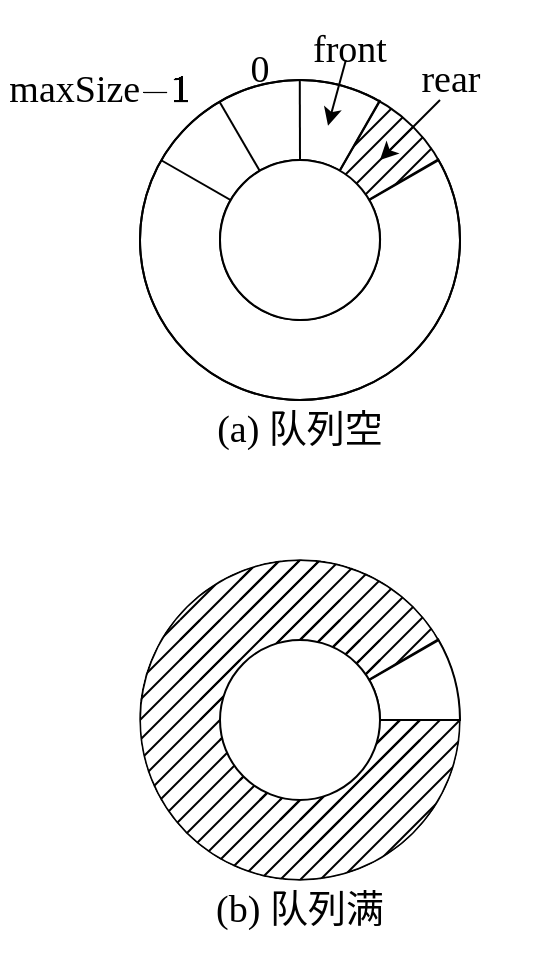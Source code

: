 <mxfile>
    <diagram id="TXBD-LZY1iGdPi2Dcbin" name="第 1 页">
        <mxGraphModel dx="793" dy="516" grid="1" gridSize="10" guides="1" tooltips="1" connect="1" arrows="1" fold="1" page="1" pageScale="1" pageWidth="827" pageHeight="1169" math="1" shadow="0">
            <root>
                <mxCell id="0"/>
                <mxCell id="HluPISO-prluZnNnP8vA-9" value="未命名图层" parent="0"/>
                <mxCell id="HluPISO-prluZnNnP8vA-194" value="" style="ellipse;whiteSpace=wrap;html=1;aspect=fixed;fillColor=none;fontSize=19;fontFamily=Times New Roman;" parent="HluPISO-prluZnNnP8vA-9" vertex="1">
                    <mxGeometry x="320" y="520" width="160" height="160" as="geometry"/>
                </mxCell>
                <mxCell id="HluPISO-prluZnNnP8vA-10" value="" style="endArrow=none;html=1;rounded=0;fontSize=19;fontFamily=Times New Roman;" parent="HluPISO-prluZnNnP8vA-9" edge="1">
                    <mxGeometry width="50" height="50" relative="1" as="geometry">
                        <mxPoint x="380" y="290" as="sourcePoint"/>
                        <mxPoint x="420" y="250" as="targetPoint"/>
                    </mxGeometry>
                </mxCell>
                <mxCell id="HluPISO-prluZnNnP8vA-11" value="" style="endArrow=none;html=1;rounded=0;fontSize=19;fontFamily=Times New Roman;" parent="HluPISO-prluZnNnP8vA-9" edge="1">
                    <mxGeometry width="50" height="50" relative="1" as="geometry">
                        <mxPoint x="380" y="300" as="sourcePoint"/>
                        <mxPoint x="430" y="250" as="targetPoint"/>
                    </mxGeometry>
                </mxCell>
                <mxCell id="HluPISO-prluZnNnP8vA-12" value="" style="endArrow=none;html=1;rounded=0;fontSize=19;fontFamily=Times New Roman;" parent="HluPISO-prluZnNnP8vA-9" edge="1">
                    <mxGeometry width="50" height="50" relative="1" as="geometry">
                        <mxPoint x="380" y="310" as="sourcePoint"/>
                        <mxPoint x="440" y="250" as="targetPoint"/>
                        <Array as="points">
                            <mxPoint x="410" y="280"/>
                        </Array>
                    </mxGeometry>
                </mxCell>
                <mxCell id="HluPISO-prluZnNnP8vA-13" value="" style="endArrow=none;html=1;rounded=0;fontSize=19;fontFamily=Times New Roman;" parent="HluPISO-prluZnNnP8vA-9" edge="1">
                    <mxGeometry width="50" height="50" relative="1" as="geometry">
                        <mxPoint x="380" y="320" as="sourcePoint"/>
                        <mxPoint x="440" y="260" as="targetPoint"/>
                        <Array as="points">
                            <mxPoint x="410" y="290"/>
                        </Array>
                    </mxGeometry>
                </mxCell>
                <mxCell id="HluPISO-prluZnNnP8vA-14" value="" style="endArrow=none;html=1;rounded=0;fontSize=19;fontFamily=Times New Roman;" parent="HluPISO-prluZnNnP8vA-9" edge="1">
                    <mxGeometry width="50" height="50" relative="1" as="geometry">
                        <mxPoint x="390" y="320" as="sourcePoint"/>
                        <mxPoint x="450" y="260" as="targetPoint"/>
                        <Array as="points">
                            <mxPoint x="420" y="290"/>
                        </Array>
                    </mxGeometry>
                </mxCell>
                <mxCell id="HluPISO-prluZnNnP8vA-15" value="" style="endArrow=none;html=1;rounded=0;fontSize=19;fontFamily=Times New Roman;" parent="HluPISO-prluZnNnP8vA-9" edge="1">
                    <mxGeometry width="50" height="50" relative="1" as="geometry">
                        <mxPoint x="390" y="330" as="sourcePoint"/>
                        <mxPoint x="450" y="270" as="targetPoint"/>
                        <Array as="points">
                            <mxPoint x="420" y="300"/>
                        </Array>
                    </mxGeometry>
                </mxCell>
                <mxCell id="HluPISO-prluZnNnP8vA-16" value="" style="endArrow=none;html=1;rounded=0;fontSize=19;fontFamily=Times New Roman;" parent="HluPISO-prluZnNnP8vA-9" edge="1">
                    <mxGeometry width="50" height="50" relative="1" as="geometry">
                        <mxPoint x="390" y="340" as="sourcePoint"/>
                        <mxPoint x="450" y="280" as="targetPoint"/>
                        <Array as="points">
                            <mxPoint x="420" y="310"/>
                        </Array>
                    </mxGeometry>
                </mxCell>
                <mxCell id="HluPISO-prluZnNnP8vA-17" value="" style="endArrow=none;html=1;rounded=0;fontSize=19;fontFamily=Times New Roman;" parent="HluPISO-prluZnNnP8vA-9" edge="1">
                    <mxGeometry width="50" height="50" relative="1" as="geometry">
                        <mxPoint x="400" y="340" as="sourcePoint"/>
                        <mxPoint x="460" y="280" as="targetPoint"/>
                        <Array as="points">
                            <mxPoint x="430" y="310"/>
                        </Array>
                    </mxGeometry>
                </mxCell>
                <mxCell id="HluPISO-prluZnNnP8vA-18" value="" style="endArrow=none;html=1;rounded=0;fontSize=19;fontFamily=Times New Roman;" parent="HluPISO-prluZnNnP8vA-9" edge="1">
                    <mxGeometry width="50" height="50" relative="1" as="geometry">
                        <mxPoint x="400" y="350" as="sourcePoint"/>
                        <mxPoint x="460" y="290" as="targetPoint"/>
                        <Array as="points">
                            <mxPoint x="430" y="320"/>
                        </Array>
                    </mxGeometry>
                </mxCell>
                <mxCell id="HluPISO-prluZnNnP8vA-19" value="" style="endArrow=none;html=1;rounded=0;fontSize=19;fontFamily=Times New Roman;" parent="HluPISO-prluZnNnP8vA-9" edge="1">
                    <mxGeometry width="50" height="50" relative="1" as="geometry">
                        <mxPoint x="410" y="350" as="sourcePoint"/>
                        <mxPoint x="470" y="290" as="targetPoint"/>
                        <Array as="points">
                            <mxPoint x="440" y="320"/>
                        </Array>
                    </mxGeometry>
                </mxCell>
                <mxCell id="HluPISO-prluZnNnP8vA-20" value="" style="endArrow=none;html=1;rounded=0;fontSize=19;fontFamily=Times New Roman;" parent="HluPISO-prluZnNnP8vA-9" edge="1">
                    <mxGeometry width="50" height="50" relative="1" as="geometry">
                        <mxPoint x="410" y="360" as="sourcePoint"/>
                        <mxPoint x="470" y="300" as="targetPoint"/>
                        <Array as="points">
                            <mxPoint x="440" y="330"/>
                        </Array>
                    </mxGeometry>
                </mxCell>
                <mxCell id="HluPISO-prluZnNnP8vA-21" value="" style="endArrow=none;html=1;rounded=0;fontSize=19;fontFamily=Times New Roman;" parent="HluPISO-prluZnNnP8vA-9" edge="1">
                    <mxGeometry width="50" height="50" relative="1" as="geometry">
                        <mxPoint x="410" y="370" as="sourcePoint"/>
                        <mxPoint x="470" y="310" as="targetPoint"/>
                        <Array as="points">
                            <mxPoint x="440" y="340"/>
                        </Array>
                    </mxGeometry>
                </mxCell>
                <mxCell id="HluPISO-prluZnNnP8vA-22" value="" style="endArrow=none;html=1;rounded=0;fontSize=19;fontFamily=Times New Roman;" parent="HluPISO-prluZnNnP8vA-9" edge="1">
                    <mxGeometry width="50" height="50" relative="1" as="geometry">
                        <mxPoint x="420" y="370" as="sourcePoint"/>
                        <mxPoint x="480" y="310" as="targetPoint"/>
                        <Array as="points">
                            <mxPoint x="450" y="340"/>
                        </Array>
                    </mxGeometry>
                </mxCell>
                <mxCell id="HluPISO-prluZnNnP8vA-23" value="" style="endArrow=none;html=1;rounded=0;fontSize=19;fontFamily=Times New Roman;" parent="HluPISO-prluZnNnP8vA-9" edge="1">
                    <mxGeometry width="50" height="50" relative="1" as="geometry">
                        <mxPoint x="420" y="380" as="sourcePoint"/>
                        <mxPoint x="480" y="320" as="targetPoint"/>
                        <Array as="points">
                            <mxPoint x="450" y="350"/>
                        </Array>
                    </mxGeometry>
                </mxCell>
                <mxCell id="HluPISO-prluZnNnP8vA-24" value="" style="endArrow=none;html=1;rounded=0;fontSize=19;fontFamily=Times New Roman;" parent="HluPISO-prluZnNnP8vA-9" edge="1">
                    <mxGeometry width="50" height="50" relative="1" as="geometry">
                        <mxPoint x="440" y="370" as="sourcePoint"/>
                        <mxPoint x="500" y="310" as="targetPoint"/>
                        <Array as="points">
                            <mxPoint x="470" y="340"/>
                        </Array>
                    </mxGeometry>
                </mxCell>
                <mxCell id="HluPISO-prluZnNnP8vA-25" value="" style="endArrow=none;html=1;rounded=0;fontSize=19;fontFamily=Times New Roman;" parent="HluPISO-prluZnNnP8vA-9" edge="1">
                    <mxGeometry width="50" height="50" relative="1" as="geometry">
                        <mxPoint x="430" y="390" as="sourcePoint"/>
                        <mxPoint x="490" y="330" as="targetPoint"/>
                        <Array as="points">
                            <mxPoint x="460" y="360"/>
                        </Array>
                    </mxGeometry>
                </mxCell>
                <mxCell id="HluPISO-prluZnNnP8vA-26" value="" style="endArrow=none;html=1;rounded=0;fontSize=19;fontFamily=Times New Roman;" parent="HluPISO-prluZnNnP8vA-9" edge="1">
                    <mxGeometry width="50" height="50" relative="1" as="geometry">
                        <mxPoint x="440" y="390" as="sourcePoint"/>
                        <mxPoint x="500" y="330" as="targetPoint"/>
                        <Array as="points">
                            <mxPoint x="470" y="360"/>
                        </Array>
                    </mxGeometry>
                </mxCell>
                <mxCell id="HluPISO-prluZnNnP8vA-27" value="" style="endArrow=none;html=1;rounded=0;fontSize=19;fontFamily=Times New Roman;" parent="HluPISO-prluZnNnP8vA-9" edge="1">
                    <mxGeometry width="50" height="50" relative="1" as="geometry">
                        <mxPoint x="440" y="400" as="sourcePoint"/>
                        <mxPoint x="500" y="340" as="targetPoint"/>
                        <Array as="points">
                            <mxPoint x="470" y="370"/>
                        </Array>
                    </mxGeometry>
                </mxCell>
                <mxCell id="HluPISO-prluZnNnP8vA-28" value="" style="endArrow=none;html=1;rounded=0;fontSize=19;fontFamily=Times New Roman;" parent="HluPISO-prluZnNnP8vA-9" edge="1">
                    <mxGeometry width="50" height="50" relative="1" as="geometry">
                        <mxPoint x="450" y="400" as="sourcePoint"/>
                        <mxPoint x="500" y="350" as="targetPoint"/>
                        <Array as="points">
                            <mxPoint x="470" y="380"/>
                        </Array>
                    </mxGeometry>
                </mxCell>
                <mxCell id="HluPISO-prluZnNnP8vA-29" value="" style="endArrow=none;html=1;rounded=0;fontSize=19;fontFamily=Times New Roman;" parent="HluPISO-prluZnNnP8vA-9" edge="1">
                    <mxGeometry width="50" height="50" relative="1" as="geometry">
                        <mxPoint x="460" y="400" as="sourcePoint"/>
                        <mxPoint x="500" y="360" as="targetPoint"/>
                        <Array as="points">
                            <mxPoint x="470" y="390"/>
                        </Array>
                    </mxGeometry>
                </mxCell>
                <mxCell id="HluPISO-prluZnNnP8vA-30" value="" style="endArrow=none;html=1;rounded=0;fontSize=19;fontFamily=Times New Roman;" parent="HluPISO-prluZnNnP8vA-9" edge="1">
                    <mxGeometry width="50" height="50" relative="1" as="geometry">
                        <mxPoint x="410" y="370" as="sourcePoint"/>
                        <mxPoint x="410" y="370" as="targetPoint"/>
                        <Array as="points"/>
                    </mxGeometry>
                </mxCell>
                <mxCell id="HluPISO-prluZnNnP8vA-33" value="" style="verticalLabelPosition=bottom;verticalAlign=top;html=1;shape=mxgraph.basic.donut;dx=39.67;strokeColor=none;fontSize=19;fontFamily=Times New Roman;" parent="HluPISO-prluZnNnP8vA-9" vertex="1">
                    <mxGeometry x="280" y="240" width="240" height="240" as="geometry"/>
                </mxCell>
                <mxCell id="HluPISO-prluZnNnP8vA-34" value="" style="verticalLabelPosition=bottom;verticalAlign=top;html=1;shape=mxgraph.basic.partConcEllipse;startAngle=0.166;endAngle=0.083;arcWidth=0.5;fontSize=19;fontFamily=Times New Roman;" parent="HluPISO-prluZnNnP8vA-9" vertex="1">
                    <mxGeometry x="320" y="280" width="160" height="160" as="geometry"/>
                </mxCell>
                <mxCell id="HluPISO-prluZnNnP8vA-75" value="" style="endArrow=none;html=1;rounded=0;fontSize=19;fontFamily=Times New Roman;" parent="HluPISO-prluZnNnP8vA-9" edge="1">
                    <mxGeometry width="50" height="50" relative="1" as="geometry">
                        <mxPoint x="300" y="590" as="sourcePoint"/>
                        <mxPoint x="340" y="550" as="targetPoint"/>
                    </mxGeometry>
                </mxCell>
                <mxCell id="HluPISO-prluZnNnP8vA-76" value="" style="endArrow=none;html=1;rounded=0;fontSize=19;fontFamily=Times New Roman;" parent="HluPISO-prluZnNnP8vA-9" edge="1">
                    <mxGeometry width="50" height="50" relative="1" as="geometry">
                        <mxPoint x="300" y="600" as="sourcePoint"/>
                        <mxPoint x="350" y="550" as="targetPoint"/>
                    </mxGeometry>
                </mxCell>
                <mxCell id="HluPISO-prluZnNnP8vA-77" value="" style="endArrow=none;html=1;rounded=0;fontSize=19;fontFamily=Times New Roman;" parent="HluPISO-prluZnNnP8vA-9" edge="1">
                    <mxGeometry width="50" height="50" relative="1" as="geometry">
                        <mxPoint x="300" y="610" as="sourcePoint"/>
                        <mxPoint x="360" y="550" as="targetPoint"/>
                        <Array as="points">
                            <mxPoint x="330" y="580"/>
                        </Array>
                    </mxGeometry>
                </mxCell>
                <mxCell id="HluPISO-prluZnNnP8vA-78" value="" style="endArrow=none;html=1;rounded=0;fontSize=19;fontFamily=Times New Roman;" parent="HluPISO-prluZnNnP8vA-9" edge="1">
                    <mxGeometry width="50" height="50" relative="1" as="geometry">
                        <mxPoint x="300" y="620" as="sourcePoint"/>
                        <mxPoint x="360" y="560" as="targetPoint"/>
                        <Array as="points">
                            <mxPoint x="330" y="590"/>
                        </Array>
                    </mxGeometry>
                </mxCell>
                <mxCell id="HluPISO-prluZnNnP8vA-79" value="" style="endArrow=none;html=1;rounded=0;fontSize=19;fontFamily=Times New Roman;" parent="HluPISO-prluZnNnP8vA-9" edge="1">
                    <mxGeometry width="50" height="50" relative="1" as="geometry">
                        <mxPoint x="310" y="620" as="sourcePoint"/>
                        <mxPoint x="370" y="560" as="targetPoint"/>
                        <Array as="points">
                            <mxPoint x="340" y="590"/>
                        </Array>
                    </mxGeometry>
                </mxCell>
                <mxCell id="HluPISO-prluZnNnP8vA-80" value="" style="endArrow=none;html=1;rounded=0;fontSize=19;fontFamily=Times New Roman;" parent="HluPISO-prluZnNnP8vA-9" edge="1">
                    <mxGeometry width="50" height="50" relative="1" as="geometry">
                        <mxPoint x="310" y="630" as="sourcePoint"/>
                        <mxPoint x="370" y="570" as="targetPoint"/>
                        <Array as="points">
                            <mxPoint x="340" y="600"/>
                        </Array>
                    </mxGeometry>
                </mxCell>
                <mxCell id="HluPISO-prluZnNnP8vA-81" value="" style="endArrow=none;html=1;rounded=0;fontSize=19;fontFamily=Times New Roman;" parent="HluPISO-prluZnNnP8vA-9" edge="1">
                    <mxGeometry width="50" height="50" relative="1" as="geometry">
                        <mxPoint x="310" y="640" as="sourcePoint"/>
                        <mxPoint x="370" y="580" as="targetPoint"/>
                        <Array as="points">
                            <mxPoint x="340" y="610"/>
                        </Array>
                    </mxGeometry>
                </mxCell>
                <mxCell id="HluPISO-prluZnNnP8vA-82" value="" style="endArrow=none;html=1;rounded=0;fontSize=19;fontFamily=Times New Roman;" parent="HluPISO-prluZnNnP8vA-9" edge="1">
                    <mxGeometry width="50" height="50" relative="1" as="geometry">
                        <mxPoint x="320" y="640" as="sourcePoint"/>
                        <mxPoint x="380" y="580" as="targetPoint"/>
                        <Array as="points">
                            <mxPoint x="350" y="610"/>
                        </Array>
                    </mxGeometry>
                </mxCell>
                <mxCell id="HluPISO-prluZnNnP8vA-83" value="" style="endArrow=none;html=1;rounded=0;fontSize=19;fontFamily=Times New Roman;" parent="HluPISO-prluZnNnP8vA-9" edge="1">
                    <mxGeometry width="50" height="50" relative="1" as="geometry">
                        <mxPoint x="320" y="650" as="sourcePoint"/>
                        <mxPoint x="380" y="590" as="targetPoint"/>
                        <Array as="points">
                            <mxPoint x="350" y="620"/>
                        </Array>
                    </mxGeometry>
                </mxCell>
                <mxCell id="HluPISO-prluZnNnP8vA-84" value="" style="endArrow=none;html=1;rounded=0;fontSize=19;fontFamily=Times New Roman;" parent="HluPISO-prluZnNnP8vA-9" edge="1">
                    <mxGeometry width="50" height="50" relative="1" as="geometry">
                        <mxPoint x="330" y="650" as="sourcePoint"/>
                        <mxPoint x="390" y="590" as="targetPoint"/>
                        <Array as="points">
                            <mxPoint x="360" y="620"/>
                        </Array>
                    </mxGeometry>
                </mxCell>
                <mxCell id="HluPISO-prluZnNnP8vA-85" value="" style="endArrow=none;html=1;rounded=0;fontSize=19;fontFamily=Times New Roman;" parent="HluPISO-prluZnNnP8vA-9" edge="1">
                    <mxGeometry width="50" height="50" relative="1" as="geometry">
                        <mxPoint x="330" y="660" as="sourcePoint"/>
                        <mxPoint x="390" y="600" as="targetPoint"/>
                        <Array as="points">
                            <mxPoint x="360" y="630"/>
                        </Array>
                    </mxGeometry>
                </mxCell>
                <mxCell id="HluPISO-prluZnNnP8vA-86" value="" style="endArrow=none;html=1;rounded=0;fontSize=19;fontFamily=Times New Roman;" parent="HluPISO-prluZnNnP8vA-9" edge="1">
                    <mxGeometry width="50" height="50" relative="1" as="geometry">
                        <mxPoint x="330" y="670" as="sourcePoint"/>
                        <mxPoint x="390" y="610" as="targetPoint"/>
                        <Array as="points">
                            <mxPoint x="360" y="640"/>
                        </Array>
                    </mxGeometry>
                </mxCell>
                <mxCell id="HluPISO-prluZnNnP8vA-87" value="" style="endArrow=none;html=1;rounded=0;fontSize=19;fontFamily=Times New Roman;" parent="HluPISO-prluZnNnP8vA-9" edge="1">
                    <mxGeometry width="50" height="50" relative="1" as="geometry">
                        <mxPoint x="340" y="670" as="sourcePoint"/>
                        <mxPoint x="400" y="610" as="targetPoint"/>
                        <Array as="points">
                            <mxPoint x="370" y="640"/>
                        </Array>
                    </mxGeometry>
                </mxCell>
                <mxCell id="HluPISO-prluZnNnP8vA-88" value="" style="endArrow=none;html=1;rounded=0;fontSize=19;fontFamily=Times New Roman;" parent="HluPISO-prluZnNnP8vA-9" edge="1">
                    <mxGeometry width="50" height="50" relative="1" as="geometry">
                        <mxPoint x="340" y="680" as="sourcePoint"/>
                        <mxPoint x="400" y="620" as="targetPoint"/>
                        <Array as="points">
                            <mxPoint x="370" y="650"/>
                        </Array>
                    </mxGeometry>
                </mxCell>
                <mxCell id="HluPISO-prluZnNnP8vA-89" value="" style="endArrow=none;html=1;rounded=0;fontSize=19;fontFamily=Times New Roman;" parent="HluPISO-prluZnNnP8vA-9" edge="1">
                    <mxGeometry width="50" height="50" relative="1" as="geometry">
                        <mxPoint x="360" y="670" as="sourcePoint"/>
                        <mxPoint x="420" y="610" as="targetPoint"/>
                        <Array as="points">
                            <mxPoint x="390" y="640"/>
                        </Array>
                    </mxGeometry>
                </mxCell>
                <mxCell id="HluPISO-prluZnNnP8vA-90" value="" style="endArrow=none;html=1;rounded=0;fontSize=19;fontFamily=Times New Roman;" parent="HluPISO-prluZnNnP8vA-9" edge="1">
                    <mxGeometry width="50" height="50" relative="1" as="geometry">
                        <mxPoint x="350" y="690" as="sourcePoint"/>
                        <mxPoint x="410" y="630" as="targetPoint"/>
                        <Array as="points">
                            <mxPoint x="380" y="660"/>
                        </Array>
                    </mxGeometry>
                </mxCell>
                <mxCell id="HluPISO-prluZnNnP8vA-91" value="" style="endArrow=none;html=1;rounded=0;fontSize=19;fontFamily=Times New Roman;" parent="HluPISO-prluZnNnP8vA-9" edge="1">
                    <mxGeometry width="50" height="50" relative="1" as="geometry">
                        <mxPoint x="360" y="690" as="sourcePoint"/>
                        <mxPoint x="420" y="630" as="targetPoint"/>
                        <Array as="points">
                            <mxPoint x="390" y="660"/>
                        </Array>
                    </mxGeometry>
                </mxCell>
                <mxCell id="HluPISO-prluZnNnP8vA-92" value="" style="endArrow=none;html=1;rounded=0;fontSize=19;fontFamily=Times New Roman;" parent="HluPISO-prluZnNnP8vA-9" edge="1">
                    <mxGeometry width="50" height="50" relative="1" as="geometry">
                        <mxPoint x="360" y="700" as="sourcePoint"/>
                        <mxPoint x="420" y="640" as="targetPoint"/>
                        <Array as="points">
                            <mxPoint x="390" y="670"/>
                        </Array>
                    </mxGeometry>
                </mxCell>
                <mxCell id="HluPISO-prluZnNnP8vA-93" value="" style="endArrow=none;html=1;rounded=0;fontSize=19;fontFamily=Times New Roman;" parent="HluPISO-prluZnNnP8vA-9" edge="1">
                    <mxGeometry width="50" height="50" relative="1" as="geometry">
                        <mxPoint x="370" y="700" as="sourcePoint"/>
                        <mxPoint x="420" y="650" as="targetPoint"/>
                        <Array as="points">
                            <mxPoint x="390" y="680"/>
                        </Array>
                    </mxGeometry>
                </mxCell>
                <mxCell id="HluPISO-prluZnNnP8vA-94" value="" style="endArrow=none;html=1;rounded=0;fontSize=19;fontFamily=Times New Roman;" parent="HluPISO-prluZnNnP8vA-9" edge="1">
                    <mxGeometry width="50" height="50" relative="1" as="geometry">
                        <mxPoint x="380" y="700" as="sourcePoint"/>
                        <mxPoint x="420" y="660" as="targetPoint"/>
                        <Array as="points">
                            <mxPoint x="390" y="690"/>
                        </Array>
                    </mxGeometry>
                </mxCell>
                <mxCell id="HluPISO-prluZnNnP8vA-95" value="" style="endArrow=none;html=1;rounded=0;fontSize=19;fontFamily=Times New Roman;" parent="HluPISO-prluZnNnP8vA-9" edge="1">
                    <mxGeometry width="50" height="50" relative="1" as="geometry">
                        <mxPoint x="330" y="670" as="sourcePoint"/>
                        <mxPoint x="330" y="670" as="targetPoint"/>
                        <Array as="points"/>
                    </mxGeometry>
                </mxCell>
                <mxCell id="HluPISO-prluZnNnP8vA-97" value="" style="endArrow=none;html=1;rounded=0;fontSize=19;fontFamily=Times New Roman;" parent="HluPISO-prluZnNnP8vA-9" edge="1">
                    <mxGeometry width="50" height="50" relative="1" as="geometry">
                        <mxPoint x="340" y="550" as="sourcePoint"/>
                        <mxPoint x="380" y="510" as="targetPoint"/>
                    </mxGeometry>
                </mxCell>
                <mxCell id="HluPISO-prluZnNnP8vA-98" value="" style="endArrow=none;html=1;rounded=0;fontSize=19;fontFamily=Times New Roman;" parent="HluPISO-prluZnNnP8vA-9" edge="1">
                    <mxGeometry width="50" height="50" relative="1" as="geometry">
                        <mxPoint x="340" y="560" as="sourcePoint"/>
                        <mxPoint x="390" y="510" as="targetPoint"/>
                    </mxGeometry>
                </mxCell>
                <mxCell id="HluPISO-prluZnNnP8vA-99" value="" style="endArrow=none;html=1;rounded=0;fontSize=19;fontFamily=Times New Roman;" parent="HluPISO-prluZnNnP8vA-9" edge="1">
                    <mxGeometry width="50" height="50" relative="1" as="geometry">
                        <mxPoint x="340" y="570" as="sourcePoint"/>
                        <mxPoint x="400" y="510" as="targetPoint"/>
                        <Array as="points">
                            <mxPoint x="370" y="540"/>
                        </Array>
                    </mxGeometry>
                </mxCell>
                <mxCell id="HluPISO-prluZnNnP8vA-100" value="" style="endArrow=none;html=1;rounded=0;fontSize=19;fontFamily=Times New Roman;" parent="HluPISO-prluZnNnP8vA-9" edge="1">
                    <mxGeometry width="50" height="50" relative="1" as="geometry">
                        <mxPoint x="340" y="580" as="sourcePoint"/>
                        <mxPoint x="400" y="520" as="targetPoint"/>
                        <Array as="points">
                            <mxPoint x="370" y="550"/>
                        </Array>
                    </mxGeometry>
                </mxCell>
                <mxCell id="HluPISO-prluZnNnP8vA-101" value="" style="endArrow=none;html=1;rounded=0;fontSize=19;fontFamily=Times New Roman;" parent="HluPISO-prluZnNnP8vA-9" edge="1">
                    <mxGeometry width="50" height="50" relative="1" as="geometry">
                        <mxPoint x="350" y="580" as="sourcePoint"/>
                        <mxPoint x="410" y="520" as="targetPoint"/>
                        <Array as="points">
                            <mxPoint x="380" y="550"/>
                        </Array>
                    </mxGeometry>
                </mxCell>
                <mxCell id="HluPISO-prluZnNnP8vA-102" value="" style="endArrow=none;html=1;rounded=0;fontSize=19;fontFamily=Times New Roman;" parent="HluPISO-prluZnNnP8vA-9" edge="1">
                    <mxGeometry width="50" height="50" relative="1" as="geometry">
                        <mxPoint x="350" y="590" as="sourcePoint"/>
                        <mxPoint x="410" y="530" as="targetPoint"/>
                        <Array as="points">
                            <mxPoint x="380" y="560"/>
                        </Array>
                    </mxGeometry>
                </mxCell>
                <mxCell id="HluPISO-prluZnNnP8vA-103" value="" style="endArrow=none;html=1;rounded=0;fontSize=19;fontFamily=Times New Roman;" parent="HluPISO-prluZnNnP8vA-9" edge="1">
                    <mxGeometry width="50" height="50" relative="1" as="geometry">
                        <mxPoint x="350" y="600" as="sourcePoint"/>
                        <mxPoint x="410" y="540" as="targetPoint"/>
                        <Array as="points">
                            <mxPoint x="380" y="570"/>
                        </Array>
                    </mxGeometry>
                </mxCell>
                <mxCell id="HluPISO-prluZnNnP8vA-104" value="" style="endArrow=none;html=1;rounded=0;fontSize=19;fontFamily=Times New Roman;" parent="HluPISO-prluZnNnP8vA-9" edge="1">
                    <mxGeometry width="50" height="50" relative="1" as="geometry">
                        <mxPoint x="360" y="600" as="sourcePoint"/>
                        <mxPoint x="420" y="540" as="targetPoint"/>
                        <Array as="points">
                            <mxPoint x="390" y="570"/>
                        </Array>
                    </mxGeometry>
                </mxCell>
                <mxCell id="HluPISO-prluZnNnP8vA-105" value="" style="endArrow=none;html=1;rounded=0;fontSize=19;fontFamily=Times New Roman;" parent="HluPISO-prluZnNnP8vA-9" edge="1">
                    <mxGeometry width="50" height="50" relative="1" as="geometry">
                        <mxPoint x="360" y="610" as="sourcePoint"/>
                        <mxPoint x="420" y="550" as="targetPoint"/>
                        <Array as="points">
                            <mxPoint x="390" y="580"/>
                        </Array>
                    </mxGeometry>
                </mxCell>
                <mxCell id="HluPISO-prluZnNnP8vA-106" value="" style="endArrow=none;html=1;rounded=0;fontSize=19;fontFamily=Times New Roman;" parent="HluPISO-prluZnNnP8vA-9" edge="1">
                    <mxGeometry width="50" height="50" relative="1" as="geometry">
                        <mxPoint x="370" y="610" as="sourcePoint"/>
                        <mxPoint x="430" y="550" as="targetPoint"/>
                        <Array as="points">
                            <mxPoint x="400" y="580"/>
                        </Array>
                    </mxGeometry>
                </mxCell>
                <mxCell id="HluPISO-prluZnNnP8vA-107" value="" style="endArrow=none;html=1;rounded=0;fontSize=19;fontFamily=Times New Roman;" parent="HluPISO-prluZnNnP8vA-9" edge="1">
                    <mxGeometry width="50" height="50" relative="1" as="geometry">
                        <mxPoint x="370" y="620" as="sourcePoint"/>
                        <mxPoint x="430" y="560" as="targetPoint"/>
                        <Array as="points">
                            <mxPoint x="400" y="590"/>
                        </Array>
                    </mxGeometry>
                </mxCell>
                <mxCell id="HluPISO-prluZnNnP8vA-108" value="" style="endArrow=none;html=1;rounded=0;fontSize=19;fontFamily=Times New Roman;" parent="HluPISO-prluZnNnP8vA-9" edge="1">
                    <mxGeometry width="50" height="50" relative="1" as="geometry">
                        <mxPoint x="370" y="630" as="sourcePoint"/>
                        <mxPoint x="430" y="570" as="targetPoint"/>
                        <Array as="points">
                            <mxPoint x="400" y="600"/>
                        </Array>
                    </mxGeometry>
                </mxCell>
                <mxCell id="HluPISO-prluZnNnP8vA-109" value="" style="endArrow=none;html=1;rounded=0;fontSize=19;fontFamily=Times New Roman;" parent="HluPISO-prluZnNnP8vA-9" edge="1">
                    <mxGeometry width="50" height="50" relative="1" as="geometry">
                        <mxPoint x="380" y="630" as="sourcePoint"/>
                        <mxPoint x="440" y="570" as="targetPoint"/>
                        <Array as="points">
                            <mxPoint x="410" y="600"/>
                        </Array>
                    </mxGeometry>
                </mxCell>
                <mxCell id="HluPISO-prluZnNnP8vA-110" value="" style="endArrow=none;html=1;rounded=0;fontSize=19;fontFamily=Times New Roman;" parent="HluPISO-prluZnNnP8vA-9" edge="1">
                    <mxGeometry width="50" height="50" relative="1" as="geometry">
                        <mxPoint x="380" y="640" as="sourcePoint"/>
                        <mxPoint x="440" y="580" as="targetPoint"/>
                        <Array as="points">
                            <mxPoint x="410" y="610"/>
                        </Array>
                    </mxGeometry>
                </mxCell>
                <mxCell id="HluPISO-prluZnNnP8vA-111" value="" style="endArrow=none;html=1;rounded=0;fontSize=19;fontFamily=Times New Roman;" parent="HluPISO-prluZnNnP8vA-9" edge="1">
                    <mxGeometry width="50" height="50" relative="1" as="geometry">
                        <mxPoint x="400" y="630" as="sourcePoint"/>
                        <mxPoint x="460" y="570" as="targetPoint"/>
                        <Array as="points">
                            <mxPoint x="430" y="600"/>
                        </Array>
                    </mxGeometry>
                </mxCell>
                <mxCell id="HluPISO-prluZnNnP8vA-112" value="" style="endArrow=none;html=1;rounded=0;fontSize=19;fontFamily=Times New Roman;" parent="HluPISO-prluZnNnP8vA-9" edge="1">
                    <mxGeometry width="50" height="50" relative="1" as="geometry">
                        <mxPoint x="390" y="650" as="sourcePoint"/>
                        <mxPoint x="450" y="590" as="targetPoint"/>
                        <Array as="points">
                            <mxPoint x="420" y="620"/>
                        </Array>
                    </mxGeometry>
                </mxCell>
                <mxCell id="HluPISO-prluZnNnP8vA-113" value="" style="endArrow=none;html=1;rounded=0;fontSize=19;fontFamily=Times New Roman;" parent="HluPISO-prluZnNnP8vA-9" edge="1">
                    <mxGeometry width="50" height="50" relative="1" as="geometry">
                        <mxPoint x="400" y="650" as="sourcePoint"/>
                        <mxPoint x="460" y="590" as="targetPoint"/>
                        <Array as="points">
                            <mxPoint x="430" y="620"/>
                        </Array>
                    </mxGeometry>
                </mxCell>
                <mxCell id="HluPISO-prluZnNnP8vA-114" value="" style="endArrow=none;html=1;rounded=0;fontSize=19;fontFamily=Times New Roman;" parent="HluPISO-prluZnNnP8vA-9" edge="1">
                    <mxGeometry width="50" height="50" relative="1" as="geometry">
                        <mxPoint x="400" y="660" as="sourcePoint"/>
                        <mxPoint x="460" y="600" as="targetPoint"/>
                        <Array as="points">
                            <mxPoint x="430" y="630"/>
                        </Array>
                    </mxGeometry>
                </mxCell>
                <mxCell id="HluPISO-prluZnNnP8vA-115" value="" style="endArrow=none;html=1;rounded=0;fontSize=19;fontFamily=Times New Roman;" parent="HluPISO-prluZnNnP8vA-9" edge="1">
                    <mxGeometry width="50" height="50" relative="1" as="geometry">
                        <mxPoint x="410" y="660" as="sourcePoint"/>
                        <mxPoint x="460" y="610" as="targetPoint"/>
                        <Array as="points">
                            <mxPoint x="430" y="640"/>
                        </Array>
                    </mxGeometry>
                </mxCell>
                <mxCell id="HluPISO-prluZnNnP8vA-116" value="" style="endArrow=none;html=1;rounded=0;fontSize=19;fontFamily=Times New Roman;" parent="HluPISO-prluZnNnP8vA-9" edge="1">
                    <mxGeometry width="50" height="50" relative="1" as="geometry">
                        <mxPoint x="420" y="660" as="sourcePoint"/>
                        <mxPoint x="460" y="620" as="targetPoint"/>
                        <Array as="points">
                            <mxPoint x="430" y="650"/>
                        </Array>
                    </mxGeometry>
                </mxCell>
                <mxCell id="HluPISO-prluZnNnP8vA-117" value="" style="endArrow=none;html=1;rounded=0;fontSize=19;fontFamily=Times New Roman;" parent="HluPISO-prluZnNnP8vA-9" edge="1">
                    <mxGeometry width="50" height="50" relative="1" as="geometry">
                        <mxPoint x="370" y="630" as="sourcePoint"/>
                        <mxPoint x="370" y="630" as="targetPoint"/>
                        <Array as="points"/>
                    </mxGeometry>
                </mxCell>
                <mxCell id="HluPISO-prluZnNnP8vA-118" value="" style="endArrow=none;html=1;rounded=0;fontSize=19;fontFamily=Times New Roman;" parent="HluPISO-prluZnNnP8vA-9" edge="1">
                    <mxGeometry width="50" height="50" relative="1" as="geometry">
                        <mxPoint x="370" y="520" as="sourcePoint"/>
                        <mxPoint x="400" y="490" as="targetPoint"/>
                    </mxGeometry>
                </mxCell>
                <mxCell id="HluPISO-prluZnNnP8vA-119" value="" style="endArrow=none;html=1;rounded=0;fontSize=19;fontFamily=Times New Roman;" parent="HluPISO-prluZnNnP8vA-9" edge="1">
                    <mxGeometry width="50" height="50" relative="1" as="geometry">
                        <mxPoint x="370" y="530" as="sourcePoint"/>
                        <mxPoint x="410" y="490" as="targetPoint"/>
                    </mxGeometry>
                </mxCell>
                <mxCell id="HluPISO-prluZnNnP8vA-120" value="" style="endArrow=none;html=1;rounded=0;fontSize=19;fontFamily=Times New Roman;" parent="HluPISO-prluZnNnP8vA-9" edge="1">
                    <mxGeometry width="50" height="50" relative="1" as="geometry">
                        <mxPoint x="370" y="540" as="sourcePoint"/>
                        <mxPoint x="420" y="490" as="targetPoint"/>
                        <Array as="points">
                            <mxPoint x="400" y="510"/>
                        </Array>
                    </mxGeometry>
                </mxCell>
                <mxCell id="HluPISO-prluZnNnP8vA-121" value="" style="endArrow=none;html=1;rounded=0;fontSize=19;fontFamily=Times New Roman;" parent="HluPISO-prluZnNnP8vA-9" edge="1">
                    <mxGeometry width="50" height="50" relative="1" as="geometry">
                        <mxPoint x="370" y="550" as="sourcePoint"/>
                        <mxPoint x="430" y="490" as="targetPoint"/>
                        <Array as="points">
                            <mxPoint x="400" y="520"/>
                        </Array>
                    </mxGeometry>
                </mxCell>
                <mxCell id="HluPISO-prluZnNnP8vA-122" value="" style="endArrow=none;html=1;rounded=0;fontSize=19;fontFamily=Times New Roman;" parent="HluPISO-prluZnNnP8vA-9" edge="1">
                    <mxGeometry width="50" height="50" relative="1" as="geometry">
                        <mxPoint x="380" y="550" as="sourcePoint"/>
                        <mxPoint x="440" y="490" as="targetPoint"/>
                        <Array as="points">
                            <mxPoint x="410" y="520"/>
                        </Array>
                    </mxGeometry>
                </mxCell>
                <mxCell id="HluPISO-prluZnNnP8vA-123" value="" style="endArrow=none;html=1;rounded=0;fontSize=19;fontFamily=Times New Roman;" parent="HluPISO-prluZnNnP8vA-9" edge="1">
                    <mxGeometry width="50" height="50" relative="1" as="geometry">
                        <mxPoint x="380" y="560" as="sourcePoint"/>
                        <mxPoint x="440" y="500" as="targetPoint"/>
                        <Array as="points">
                            <mxPoint x="410" y="530"/>
                        </Array>
                    </mxGeometry>
                </mxCell>
                <mxCell id="HluPISO-prluZnNnP8vA-124" value="" style="endArrow=none;html=1;rounded=0;fontSize=19;fontFamily=Times New Roman;" parent="HluPISO-prluZnNnP8vA-9" edge="1">
                    <mxGeometry width="50" height="50" relative="1" as="geometry">
                        <mxPoint x="380" y="570" as="sourcePoint"/>
                        <mxPoint x="440" y="510" as="targetPoint"/>
                        <Array as="points">
                            <mxPoint x="410" y="540"/>
                        </Array>
                    </mxGeometry>
                </mxCell>
                <mxCell id="HluPISO-prluZnNnP8vA-125" value="" style="endArrow=none;html=1;rounded=0;fontSize=19;fontFamily=Times New Roman;" parent="HluPISO-prluZnNnP8vA-9" edge="1">
                    <mxGeometry width="50" height="50" relative="1" as="geometry">
                        <mxPoint x="390" y="570" as="sourcePoint"/>
                        <mxPoint x="450" y="510" as="targetPoint"/>
                        <Array as="points">
                            <mxPoint x="420" y="540"/>
                        </Array>
                    </mxGeometry>
                </mxCell>
                <mxCell id="HluPISO-prluZnNnP8vA-126" value="" style="endArrow=none;html=1;rounded=0;fontSize=19;fontFamily=Times New Roman;" parent="HluPISO-prluZnNnP8vA-9" edge="1">
                    <mxGeometry width="50" height="50" relative="1" as="geometry">
                        <mxPoint x="390" y="580" as="sourcePoint"/>
                        <mxPoint x="450" y="520" as="targetPoint"/>
                        <Array as="points">
                            <mxPoint x="420" y="550"/>
                        </Array>
                    </mxGeometry>
                </mxCell>
                <mxCell id="HluPISO-prluZnNnP8vA-127" value="" style="endArrow=none;html=1;rounded=0;fontSize=19;fontFamily=Times New Roman;" parent="HluPISO-prluZnNnP8vA-9" edge="1">
                    <mxGeometry width="50" height="50" relative="1" as="geometry">
                        <mxPoint x="400" y="580" as="sourcePoint"/>
                        <mxPoint x="460" y="520" as="targetPoint"/>
                        <Array as="points">
                            <mxPoint x="430" y="550"/>
                        </Array>
                    </mxGeometry>
                </mxCell>
                <mxCell id="HluPISO-prluZnNnP8vA-128" value="" style="endArrow=none;html=1;rounded=0;fontSize=19;fontFamily=Times New Roman;" parent="HluPISO-prluZnNnP8vA-9" edge="1">
                    <mxGeometry width="50" height="50" relative="1" as="geometry">
                        <mxPoint x="400" y="590" as="sourcePoint"/>
                        <mxPoint x="460" y="530" as="targetPoint"/>
                        <Array as="points">
                            <mxPoint x="430" y="560"/>
                        </Array>
                    </mxGeometry>
                </mxCell>
                <mxCell id="HluPISO-prluZnNnP8vA-129" value="" style="endArrow=none;html=1;rounded=0;fontSize=19;fontFamily=Times New Roman;" parent="HluPISO-prluZnNnP8vA-9" edge="1">
                    <mxGeometry width="50" height="50" relative="1" as="geometry">
                        <mxPoint x="400" y="600" as="sourcePoint"/>
                        <mxPoint x="460" y="540" as="targetPoint"/>
                        <Array as="points">
                            <mxPoint x="430" y="570"/>
                        </Array>
                    </mxGeometry>
                </mxCell>
                <mxCell id="HluPISO-prluZnNnP8vA-130" value="" style="endArrow=none;html=1;rounded=0;fontSize=19;fontFamily=Times New Roman;" parent="HluPISO-prluZnNnP8vA-9" edge="1">
                    <mxGeometry width="50" height="50" relative="1" as="geometry">
                        <mxPoint x="410" y="600" as="sourcePoint"/>
                        <mxPoint x="470" y="540" as="targetPoint"/>
                        <Array as="points">
                            <mxPoint x="440" y="570"/>
                        </Array>
                    </mxGeometry>
                </mxCell>
                <mxCell id="HluPISO-prluZnNnP8vA-131" value="" style="endArrow=none;html=1;rounded=0;fontSize=19;fontFamily=Times New Roman;" parent="HluPISO-prluZnNnP8vA-9" edge="1">
                    <mxGeometry width="50" height="50" relative="1" as="geometry">
                        <mxPoint x="410" y="610" as="sourcePoint"/>
                        <mxPoint x="470" y="550" as="targetPoint"/>
                        <Array as="points">
                            <mxPoint x="440" y="580"/>
                        </Array>
                    </mxGeometry>
                </mxCell>
                <mxCell id="HluPISO-prluZnNnP8vA-132" value="" style="endArrow=none;html=1;rounded=0;fontSize=19;fontFamily=Times New Roman;" parent="HluPISO-prluZnNnP8vA-9" edge="1">
                    <mxGeometry width="50" height="50" relative="1" as="geometry">
                        <mxPoint x="430" y="600" as="sourcePoint"/>
                        <mxPoint x="490" y="540" as="targetPoint"/>
                        <Array as="points">
                            <mxPoint x="460" y="570"/>
                        </Array>
                    </mxGeometry>
                </mxCell>
                <mxCell id="HluPISO-prluZnNnP8vA-133" value="" style="endArrow=none;html=1;rounded=0;fontSize=19;fontFamily=Times New Roman;" parent="HluPISO-prluZnNnP8vA-9" edge="1">
                    <mxGeometry width="50" height="50" relative="1" as="geometry">
                        <mxPoint x="420" y="620" as="sourcePoint"/>
                        <mxPoint x="480" y="560" as="targetPoint"/>
                        <Array as="points">
                            <mxPoint x="450" y="590"/>
                        </Array>
                    </mxGeometry>
                </mxCell>
                <mxCell id="HluPISO-prluZnNnP8vA-134" value="" style="endArrow=none;html=1;rounded=0;fontSize=19;fontFamily=Times New Roman;" parent="HluPISO-prluZnNnP8vA-9" edge="1">
                    <mxGeometry width="50" height="50" relative="1" as="geometry">
                        <mxPoint x="430" y="620" as="sourcePoint"/>
                        <mxPoint x="490" y="560" as="targetPoint"/>
                        <Array as="points">
                            <mxPoint x="460" y="590"/>
                        </Array>
                    </mxGeometry>
                </mxCell>
                <mxCell id="HluPISO-prluZnNnP8vA-135" value="" style="endArrow=none;html=1;rounded=0;fontSize=19;fontFamily=Times New Roman;" parent="HluPISO-prluZnNnP8vA-9" edge="1">
                    <mxGeometry width="50" height="50" relative="1" as="geometry">
                        <mxPoint x="430" y="630" as="sourcePoint"/>
                        <mxPoint x="490" y="570" as="targetPoint"/>
                        <Array as="points">
                            <mxPoint x="460" y="600"/>
                        </Array>
                    </mxGeometry>
                </mxCell>
                <mxCell id="HluPISO-prluZnNnP8vA-136" value="" style="endArrow=none;html=1;rounded=0;fontSize=19;fontFamily=Times New Roman;" parent="HluPISO-prluZnNnP8vA-9" edge="1">
                    <mxGeometry width="50" height="50" relative="1" as="geometry">
                        <mxPoint x="440" y="630" as="sourcePoint"/>
                        <mxPoint x="490" y="580" as="targetPoint"/>
                        <Array as="points">
                            <mxPoint x="460" y="610"/>
                        </Array>
                    </mxGeometry>
                </mxCell>
                <mxCell id="HluPISO-prluZnNnP8vA-137" value="" style="endArrow=none;html=1;rounded=0;fontSize=19;fontFamily=Times New Roman;" parent="HluPISO-prluZnNnP8vA-9" edge="1">
                    <mxGeometry width="50" height="50" relative="1" as="geometry">
                        <mxPoint x="450" y="630" as="sourcePoint"/>
                        <mxPoint x="490" y="590" as="targetPoint"/>
                        <Array as="points">
                            <mxPoint x="460" y="620"/>
                        </Array>
                    </mxGeometry>
                </mxCell>
                <mxCell id="HluPISO-prluZnNnP8vA-138" value="" style="endArrow=none;html=1;rounded=0;fontSize=19;fontFamily=Times New Roman;" parent="HluPISO-prluZnNnP8vA-9" edge="1">
                    <mxGeometry width="50" height="50" relative="1" as="geometry">
                        <mxPoint x="400" y="600" as="sourcePoint"/>
                        <mxPoint x="400" y="600" as="targetPoint"/>
                        <Array as="points"/>
                    </mxGeometry>
                </mxCell>
                <mxCell id="HluPISO-prluZnNnP8vA-160" value="" style="endArrow=none;html=1;rounded=0;fontSize=19;fontFamily=Times New Roman;" parent="HluPISO-prluZnNnP8vA-9" edge="1">
                    <mxGeometry width="50" height="50" relative="1" as="geometry">
                        <mxPoint x="370" y="590" as="sourcePoint"/>
                        <mxPoint x="410" y="550" as="targetPoint"/>
                    </mxGeometry>
                </mxCell>
                <mxCell id="HluPISO-prluZnNnP8vA-161" value="" style="endArrow=none;html=1;rounded=0;fontSize=19;fontFamily=Times New Roman;" parent="HluPISO-prluZnNnP8vA-9" edge="1">
                    <mxGeometry width="50" height="50" relative="1" as="geometry">
                        <mxPoint x="370" y="600" as="sourcePoint"/>
                        <mxPoint x="420" y="550" as="targetPoint"/>
                    </mxGeometry>
                </mxCell>
                <mxCell id="HluPISO-prluZnNnP8vA-162" value="" style="endArrow=none;html=1;rounded=0;fontSize=19;fontFamily=Times New Roman;" parent="HluPISO-prluZnNnP8vA-9" edge="1">
                    <mxGeometry width="50" height="50" relative="1" as="geometry">
                        <mxPoint x="370" y="610" as="sourcePoint"/>
                        <mxPoint x="430" y="550" as="targetPoint"/>
                        <Array as="points">
                            <mxPoint x="400" y="580"/>
                        </Array>
                    </mxGeometry>
                </mxCell>
                <mxCell id="HluPISO-prluZnNnP8vA-163" value="" style="endArrow=none;html=1;rounded=0;fontSize=19;fontFamily=Times New Roman;" parent="HluPISO-prluZnNnP8vA-9" edge="1">
                    <mxGeometry width="50" height="50" relative="1" as="geometry">
                        <mxPoint x="370" y="620" as="sourcePoint"/>
                        <mxPoint x="430" y="560" as="targetPoint"/>
                        <Array as="points">
                            <mxPoint x="400" y="590"/>
                        </Array>
                    </mxGeometry>
                </mxCell>
                <mxCell id="HluPISO-prluZnNnP8vA-164" value="" style="endArrow=none;html=1;rounded=0;fontSize=19;fontFamily=Times New Roman;" parent="HluPISO-prluZnNnP8vA-9" edge="1">
                    <mxGeometry width="50" height="50" relative="1" as="geometry">
                        <mxPoint x="380" y="620" as="sourcePoint"/>
                        <mxPoint x="440" y="560" as="targetPoint"/>
                        <Array as="points">
                            <mxPoint x="410" y="590"/>
                        </Array>
                    </mxGeometry>
                </mxCell>
                <mxCell id="HluPISO-prluZnNnP8vA-165" value="" style="endArrow=none;html=1;rounded=0;fontSize=19;fontFamily=Times New Roman;" parent="HluPISO-prluZnNnP8vA-9" edge="1">
                    <mxGeometry width="50" height="50" relative="1" as="geometry">
                        <mxPoint x="380" y="630" as="sourcePoint"/>
                        <mxPoint x="440" y="570" as="targetPoint"/>
                        <Array as="points">
                            <mxPoint x="410" y="600"/>
                        </Array>
                    </mxGeometry>
                </mxCell>
                <mxCell id="HluPISO-prluZnNnP8vA-166" value="" style="endArrow=none;html=1;rounded=0;fontSize=19;fontFamily=Times New Roman;" parent="HluPISO-prluZnNnP8vA-9" edge="1">
                    <mxGeometry width="50" height="50" relative="1" as="geometry">
                        <mxPoint x="380" y="640" as="sourcePoint"/>
                        <mxPoint x="440" y="580" as="targetPoint"/>
                        <Array as="points">
                            <mxPoint x="410" y="610"/>
                        </Array>
                    </mxGeometry>
                </mxCell>
                <mxCell id="HluPISO-prluZnNnP8vA-167" value="" style="endArrow=none;html=1;rounded=0;fontSize=19;fontFamily=Times New Roman;" parent="HluPISO-prluZnNnP8vA-9" edge="1">
                    <mxGeometry width="50" height="50" relative="1" as="geometry">
                        <mxPoint x="390" y="640" as="sourcePoint"/>
                        <mxPoint x="450" y="580" as="targetPoint"/>
                        <Array as="points">
                            <mxPoint x="420" y="610"/>
                        </Array>
                    </mxGeometry>
                </mxCell>
                <mxCell id="HluPISO-prluZnNnP8vA-168" value="" style="endArrow=none;html=1;rounded=0;fontSize=19;fontFamily=Times New Roman;" parent="HluPISO-prluZnNnP8vA-9" edge="1">
                    <mxGeometry width="50" height="50" relative="1" as="geometry">
                        <mxPoint x="390" y="650" as="sourcePoint"/>
                        <mxPoint x="450" y="590" as="targetPoint"/>
                        <Array as="points">
                            <mxPoint x="420" y="620"/>
                        </Array>
                    </mxGeometry>
                </mxCell>
                <mxCell id="HluPISO-prluZnNnP8vA-169" value="" style="endArrow=none;html=1;rounded=0;fontSize=19;fontFamily=Times New Roman;" parent="HluPISO-prluZnNnP8vA-9" edge="1">
                    <mxGeometry width="50" height="50" relative="1" as="geometry">
                        <mxPoint x="400" y="650" as="sourcePoint"/>
                        <mxPoint x="460" y="590" as="targetPoint"/>
                        <Array as="points">
                            <mxPoint x="430" y="620"/>
                        </Array>
                    </mxGeometry>
                </mxCell>
                <mxCell id="HluPISO-prluZnNnP8vA-170" value="" style="endArrow=none;html=1;rounded=0;fontSize=19;fontFamily=Times New Roman;" parent="HluPISO-prluZnNnP8vA-9" edge="1">
                    <mxGeometry width="50" height="50" relative="1" as="geometry">
                        <mxPoint x="400" y="660" as="sourcePoint"/>
                        <mxPoint x="460" y="600" as="targetPoint"/>
                        <Array as="points">
                            <mxPoint x="430" y="630"/>
                        </Array>
                    </mxGeometry>
                </mxCell>
                <mxCell id="HluPISO-prluZnNnP8vA-171" value="" style="endArrow=none;html=1;rounded=0;fontSize=19;fontFamily=Times New Roman;" parent="HluPISO-prluZnNnP8vA-9" edge="1">
                    <mxGeometry width="50" height="50" relative="1" as="geometry">
                        <mxPoint x="400" y="670" as="sourcePoint"/>
                        <mxPoint x="460" y="610" as="targetPoint"/>
                        <Array as="points">
                            <mxPoint x="430" y="640"/>
                        </Array>
                    </mxGeometry>
                </mxCell>
                <mxCell id="HluPISO-prluZnNnP8vA-172" value="" style="endArrow=none;html=1;rounded=0;fontSize=19;fontFamily=Times New Roman;" parent="HluPISO-prluZnNnP8vA-9" edge="1">
                    <mxGeometry width="50" height="50" relative="1" as="geometry">
                        <mxPoint x="410" y="670" as="sourcePoint"/>
                        <mxPoint x="470" y="610" as="targetPoint"/>
                        <Array as="points">
                            <mxPoint x="440" y="640"/>
                        </Array>
                    </mxGeometry>
                </mxCell>
                <mxCell id="HluPISO-prluZnNnP8vA-173" value="" style="endArrow=none;html=1;rounded=0;fontSize=19;fontFamily=Times New Roman;" parent="HluPISO-prluZnNnP8vA-9" edge="1">
                    <mxGeometry width="50" height="50" relative="1" as="geometry">
                        <mxPoint x="410" y="680" as="sourcePoint"/>
                        <mxPoint x="490" y="600" as="targetPoint"/>
                        <Array as="points">
                            <mxPoint x="440" y="650"/>
                        </Array>
                    </mxGeometry>
                </mxCell>
                <mxCell id="HluPISO-prluZnNnP8vA-174" value="" style="endArrow=none;html=1;rounded=0;fontSize=19;fontFamily=Times New Roman;" parent="HluPISO-prluZnNnP8vA-9" edge="1">
                    <mxGeometry width="50" height="50" relative="1" as="geometry">
                        <mxPoint x="410" y="690" as="sourcePoint"/>
                        <mxPoint x="490" y="610" as="targetPoint"/>
                        <Array as="points">
                            <mxPoint x="460" y="640"/>
                        </Array>
                    </mxGeometry>
                </mxCell>
                <mxCell id="HluPISO-prluZnNnP8vA-175" value="" style="endArrow=none;html=1;rounded=0;fontSize=19;fontFamily=Times New Roman;" parent="HluPISO-prluZnNnP8vA-9" edge="1">
                    <mxGeometry width="50" height="50" relative="1" as="geometry">
                        <mxPoint x="420" y="690" as="sourcePoint"/>
                        <mxPoint x="480" y="630" as="targetPoint"/>
                        <Array as="points">
                            <mxPoint x="450" y="660"/>
                        </Array>
                    </mxGeometry>
                </mxCell>
                <mxCell id="HluPISO-prluZnNnP8vA-176" value="" style="endArrow=none;html=1;rounded=0;fontSize=19;fontFamily=Times New Roman;" parent="HluPISO-prluZnNnP8vA-9" edge="1">
                    <mxGeometry width="50" height="50" relative="1" as="geometry">
                        <mxPoint x="430" y="690" as="sourcePoint"/>
                        <mxPoint x="490" y="630" as="targetPoint"/>
                        <Array as="points">
                            <mxPoint x="460" y="660"/>
                        </Array>
                    </mxGeometry>
                </mxCell>
                <mxCell id="HluPISO-prluZnNnP8vA-177" value="" style="endArrow=none;html=1;rounded=0;fontSize=19;fontFamily=Times New Roman;" parent="HluPISO-prluZnNnP8vA-9" edge="1">
                    <mxGeometry width="50" height="50" relative="1" as="geometry">
                        <mxPoint x="430" y="700" as="sourcePoint"/>
                        <mxPoint x="490" y="640" as="targetPoint"/>
                        <Array as="points">
                            <mxPoint x="460" y="670"/>
                        </Array>
                    </mxGeometry>
                </mxCell>
                <mxCell id="HluPISO-prluZnNnP8vA-178" value="" style="endArrow=none;html=1;rounded=0;fontSize=19;fontFamily=Times New Roman;" parent="HluPISO-prluZnNnP8vA-9" edge="1">
                    <mxGeometry width="50" height="50" relative="1" as="geometry">
                        <mxPoint x="440" y="700" as="sourcePoint"/>
                        <mxPoint x="490" y="650" as="targetPoint"/>
                        <Array as="points">
                            <mxPoint x="460" y="680"/>
                        </Array>
                    </mxGeometry>
                </mxCell>
                <mxCell id="HluPISO-prluZnNnP8vA-179" value="" style="endArrow=none;html=1;rounded=0;fontSize=19;fontFamily=Times New Roman;" parent="HluPISO-prluZnNnP8vA-9" edge="1">
                    <mxGeometry width="50" height="50" relative="1" as="geometry">
                        <mxPoint x="450" y="700" as="sourcePoint"/>
                        <mxPoint x="490" y="660" as="targetPoint"/>
                        <Array as="points">
                            <mxPoint x="460" y="690"/>
                        </Array>
                    </mxGeometry>
                </mxCell>
                <mxCell id="HluPISO-prluZnNnP8vA-180" value="" style="endArrow=none;html=1;rounded=0;fontSize=19;fontFamily=Times New Roman;" parent="HluPISO-prluZnNnP8vA-9" edge="1">
                    <mxGeometry width="50" height="50" relative="1" as="geometry">
                        <mxPoint x="400" y="670" as="sourcePoint"/>
                        <mxPoint x="400" y="670" as="targetPoint"/>
                        <Array as="points"/>
                    </mxGeometry>
                </mxCell>
                <mxCell id="HluPISO-prluZnNnP8vA-183" value="" style="verticalLabelPosition=bottom;verticalAlign=top;html=1;shape=mxgraph.basic.donut;dx=39.67;strokeColor=none;fontSize=19;fontFamily=Times New Roman;" parent="HluPISO-prluZnNnP8vA-9" vertex="1">
                    <mxGeometry x="280" y="480" width="240" height="240" as="geometry"/>
                </mxCell>
                <mxCell id="HluPISO-prluZnNnP8vA-190" value="" style="verticalLabelPosition=bottom;verticalAlign=top;html=1;shape=mxgraph.basic.partConcEllipse;startAngle=0.166;endAngle=0.25;arcWidth=0.5;fontSize=19;fontFamily=Times New Roman;" parent="HluPISO-prluZnNnP8vA-9" vertex="1">
                    <mxGeometry x="320" y="520" width="160" height="160" as="geometry"/>
                </mxCell>
                <mxCell id="1" style="" parent="0"/>
                <mxCell id="F5VEuz6RJH4SYdOjmclk-13" value="" style="ellipse;whiteSpace=wrap;html=1;aspect=fixed;fillColor=none;fillStyle=hatch;gradientColor=none;strokeColor=default;shadow=0;fontFamily=Times New Roman;" parent="1" vertex="1">
                    <mxGeometry x="320" y="280" width="160" height="160" as="geometry"/>
                </mxCell>
                <mxCell id="F5VEuz6RJH4SYdOjmclk-14" value="" style="endArrow=none;html=1;rounded=0;entryX=0.5;entryY=0.25;entryDx=0;entryDy=0;entryPerimeter=0;fontFamily=Times New Roman;" parent="1" target="F5VEuz6RJH4SYdOjmclk-13" edge="1">
                    <mxGeometry width="50" height="50" relative="1" as="geometry">
                        <mxPoint x="399.89" y="280" as="sourcePoint"/>
                        <mxPoint x="399.89" y="310.0" as="targetPoint"/>
                    </mxGeometry>
                </mxCell>
                <mxCell id="F5VEuz6RJH4SYdOjmclk-17" value="" style="endArrow=none;html=1;rounded=0;entryX=0.065;entryY=0.25;entryDx=0;entryDy=0;entryPerimeter=0;fontFamily=Times New Roman;" parent="1" target="F5VEuz6RJH4SYdOjmclk-13" edge="1">
                    <mxGeometry width="50" height="50" relative="1" as="geometry">
                        <mxPoint x="400" y="360" as="sourcePoint"/>
                        <mxPoint x="430" y="340" as="targetPoint"/>
                    </mxGeometry>
                </mxCell>
                <mxCell id="F5VEuz6RJH4SYdOjmclk-21" value="" style="endArrow=none;html=1;rounded=0;fontFamily=Times New Roman;" parent="1" edge="1">
                    <mxGeometry width="50" height="50" relative="1" as="geometry">
                        <mxPoint x="400" y="360" as="sourcePoint"/>
                        <mxPoint x="440" y="290" as="targetPoint"/>
                    </mxGeometry>
                </mxCell>
                <mxCell id="M3e4Apx0yC4hlDwfOrhS-1" value="" style="endArrow=none;html=1;rounded=0;endSize=6;entryX=0.248;entryY=0.067;entryDx=0;entryDy=0;entryPerimeter=0;fontFamily=Times New Roman;" parent="1" target="F5VEuz6RJH4SYdOjmclk-13" edge="1">
                    <mxGeometry width="50" height="50" relative="1" as="geometry">
                        <mxPoint x="400" y="360" as="sourcePoint"/>
                        <mxPoint x="360" y="290" as="targetPoint"/>
                    </mxGeometry>
                </mxCell>
                <mxCell id="M3e4Apx0yC4hlDwfOrhS-2" value="" style="endArrow=none;html=1;rounded=0;entryX=0.644;entryY=1.001;entryDx=0;entryDy=0;entryPerimeter=0;fontFamily=Times New Roman;" parent="1" edge="1">
                    <mxGeometry width="50" height="50" relative="1" as="geometry">
                        <mxPoint x="400" y="360" as="sourcePoint"/>
                        <mxPoint x="469.32" y="320.03" as="targetPoint"/>
                    </mxGeometry>
                </mxCell>
                <mxCell id="M3e4Apx0yC4hlDwfOrhS-5" value="&lt;font style=&quot;font-size: 19px;&quot;&gt;maxSize\(-1\)&lt;/font&gt;" style="text;html=1;strokeColor=none;fillColor=none;align=center;verticalAlign=middle;whiteSpace=wrap;rounded=0;fontSize=19;fontFamily=Times New Roman;" parent="1" vertex="1">
                    <mxGeometry x="250" y="270" width="100" height="30" as="geometry"/>
                </mxCell>
                <mxCell id="M3e4Apx0yC4hlDwfOrhS-6" value="&lt;font style=&quot;font-size: 19px;&quot;&gt;0&lt;/font&gt;" style="text;html=1;strokeColor=none;fillColor=none;align=center;verticalAlign=middle;whiteSpace=wrap;rounded=0;fontSize=19;fontFamily=Times New Roman;" parent="1" vertex="1">
                    <mxGeometry x="350" y="260" width="60" height="30" as="geometry"/>
                </mxCell>
                <mxCell id="HluPISO-prluZnNnP8vA-2" value="" style="endArrow=classic;html=1;rounded=0;fontFamily=Times New Roman;" parent="1" edge="1">
                    <mxGeometry width="50" height="50" relative="1" as="geometry">
                        <mxPoint x="422.95" y="270" as="sourcePoint"/>
                        <mxPoint x="413.999" y="302.819" as="targetPoint"/>
                    </mxGeometry>
                </mxCell>
                <mxCell id="HluPISO-prluZnNnP8vA-3" value="&lt;font style=&quot;font-size: 19px;&quot;&gt;front&lt;/font&gt;" style="text;html=1;strokeColor=none;fillColor=none;align=center;verticalAlign=middle;whiteSpace=wrap;rounded=0;fontSize=19;fontFamily=Times New Roman;" parent="1" vertex="1">
                    <mxGeometry x="390" y="250" width="70" height="30" as="geometry"/>
                </mxCell>
                <mxCell id="HluPISO-prluZnNnP8vA-5" value="" style="endArrow=classic;html=1;rounded=0;startSize=6;fontFamily=Times New Roman;" parent="1" edge="1">
                    <mxGeometry width="50" height="50" relative="1" as="geometry">
                        <mxPoint x="470" y="290" as="sourcePoint"/>
                        <mxPoint x="440" y="320" as="targetPoint"/>
                    </mxGeometry>
                </mxCell>
                <mxCell id="HluPISO-prluZnNnP8vA-7" value="&lt;font style=&quot;font-size: 19px;&quot;&gt;rear&lt;/font&gt;" style="text;html=1;align=center;verticalAlign=middle;resizable=0;points=[];autosize=1;strokeColor=none;fillColor=none;fontSize=19;fontFamily=Times New Roman;" parent="1" vertex="1">
                    <mxGeometry x="450" y="260" width="50" height="40" as="geometry"/>
                </mxCell>
                <mxCell id="HluPISO-prluZnNnP8vA-8" value="" style="ellipse;whiteSpace=wrap;html=1;aspect=fixed;fontFamily=Times New Roman;" parent="1" vertex="1">
                    <mxGeometry x="360" y="320" width="80" height="80" as="geometry"/>
                </mxCell>
                <mxCell id="HluPISO-prluZnNnP8vA-35" value="(a)&amp;nbsp;&lt;font face=&quot;SimSun&quot; style=&quot;font-size: 19px;&quot;&gt;队列空&lt;/font&gt;" style="text;html=1;strokeColor=none;fillColor=none;align=center;verticalAlign=middle;whiteSpace=wrap;rounded=0;fontSize=19;fontFamily=Times New Roman;" parent="1" vertex="1">
                    <mxGeometry x="350" y="440" width="100" height="30" as="geometry"/>
                </mxCell>
                <mxCell id="HluPISO-prluZnNnP8vA-72" value="(b)&amp;nbsp;&lt;font face=&quot;SimSun&quot; style=&quot;font-size: 19px;&quot;&gt;队列满&lt;/font&gt;" style="text;html=1;strokeColor=none;fillColor=none;align=center;verticalAlign=middle;whiteSpace=wrap;rounded=0;fontSize=19;fontFamily=Times New Roman;" parent="1" vertex="1">
                    <mxGeometry x="350" y="680" width="100" height="30" as="geometry"/>
                </mxCell>
                <mxCell id="HluPISO-prluZnNnP8vA-73" value="" style="endArrow=none;html=1;rounded=0;entryX=1;entryY=0.5;entryDx=0;entryDy=0;fontFamily=Times New Roman;" parent="1" target="HluPISO-prluZnNnP8vA-194" edge="1">
                    <mxGeometry width="50" height="50" relative="1" as="geometry">
                        <mxPoint x="400" y="600" as="sourcePoint"/>
                        <mxPoint x="440" y="530" as="targetPoint"/>
                    </mxGeometry>
                </mxCell>
                <mxCell id="HluPISO-prluZnNnP8vA-74" value="" style="endArrow=none;html=1;rounded=0;entryX=0.644;entryY=1.001;entryDx=0;entryDy=0;entryPerimeter=0;fontFamily=Times New Roman;" parent="1" edge="1">
                    <mxGeometry width="50" height="50" relative="1" as="geometry">
                        <mxPoint x="400" y="600" as="sourcePoint"/>
                        <mxPoint x="469.32" y="560.03" as="targetPoint"/>
                    </mxGeometry>
                </mxCell>
                <mxCell id="HluPISO-prluZnNnP8vA-197" value="" style="ellipse;whiteSpace=wrap;html=1;aspect=fixed;fontFamily=Times New Roman;" parent="1" vertex="1">
                    <mxGeometry x="360" y="560" width="80" height="80" as="geometry"/>
                </mxCell>
            </root>
        </mxGraphModel>
    </diagram>
</mxfile>
